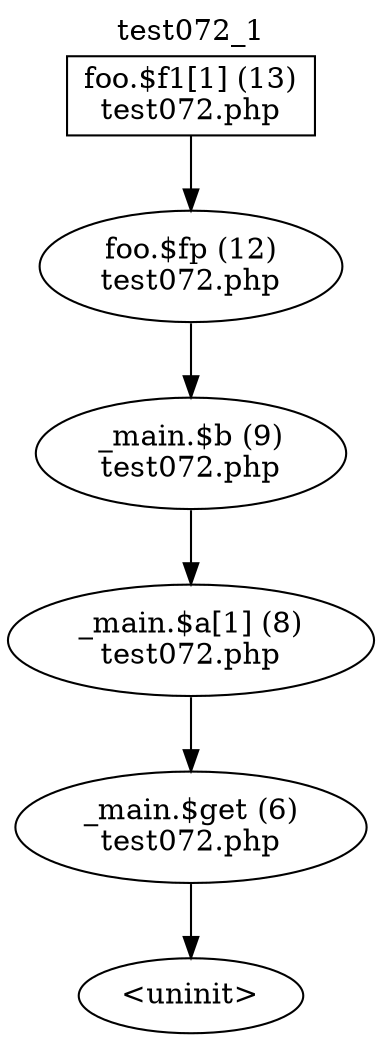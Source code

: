 digraph cfg {
  label="test072_1";
  labelloc=t;
  n1 [shape=box, label="foo.$f1[1] (13)\ntest072.php"];
  n2 [shape=ellipse, label="foo.$fp (12)\ntest072.php"];
  n3 [shape=ellipse, label="_main.$b (9)\ntest072.php"];
  n4 [shape=ellipse, label="_main.$a[1] (8)\ntest072.php"];
  n5 [shape=ellipse, label="_main.$get (6)\ntest072.php"];
  n6 [shape=ellipse, label="<uninit>"];
  n1 -> n2;
  n2 -> n3;
  n3 -> n4;
  n4 -> n5;
  n5 -> n6;
}
